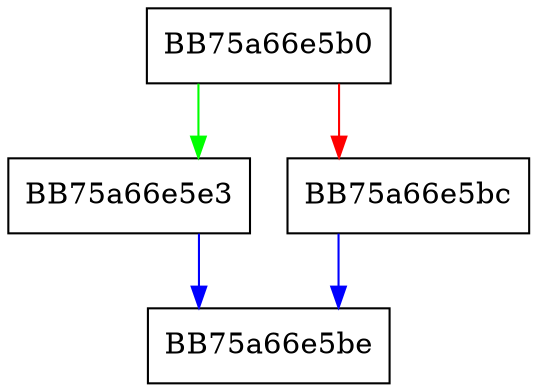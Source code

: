 digraph GetFop_x86 {
  node [shape="box"];
  graph [splines=ortho];
  BB75a66e5b0 -> BB75a66e5e3 [color="green"];
  BB75a66e5b0 -> BB75a66e5bc [color="red"];
  BB75a66e5bc -> BB75a66e5be [color="blue"];
  BB75a66e5e3 -> BB75a66e5be [color="blue"];
}